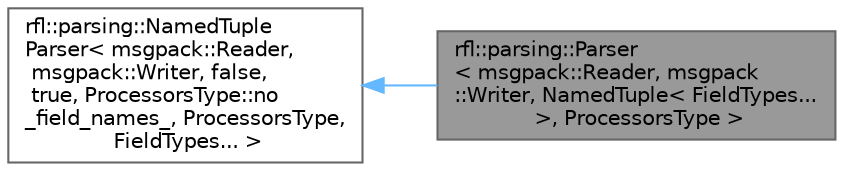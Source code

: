 digraph "rfl::parsing::Parser&lt; msgpack::Reader, msgpack::Writer, NamedTuple&lt; FieldTypes... &gt;, ProcessorsType &gt;"
{
 // LATEX_PDF_SIZE
  bgcolor="transparent";
  edge [fontname=Helvetica,fontsize=10,labelfontname=Helvetica,labelfontsize=10];
  node [fontname=Helvetica,fontsize=10,shape=box,height=0.2,width=0.4];
  rankdir="LR";
  Node1 [id="Node000001",label="rfl::parsing::Parser\l\< msgpack::Reader, msgpack\l::Writer, NamedTuple\< FieldTypes...\l \>, ProcessorsType \>",height=0.2,width=0.4,color="gray40", fillcolor="grey60", style="filled", fontcolor="black",tooltip=" "];
  Node2 -> Node1 [id="edge1_Node000001_Node000002",dir="back",color="steelblue1",style="solid",tooltip=" "];
  Node2 [id="Node000002",label="rfl::parsing::NamedTuple\lParser\< msgpack::Reader,\l msgpack::Writer, false,\l true, ProcessorsType::no\l_field_names_, ProcessorsType,\l FieldTypes... \>",height=0.2,width=0.4,color="gray40", fillcolor="white", style="filled",URL="$structrfl_1_1parsing_1_1_named_tuple_parser.html",tooltip=" "];
}

